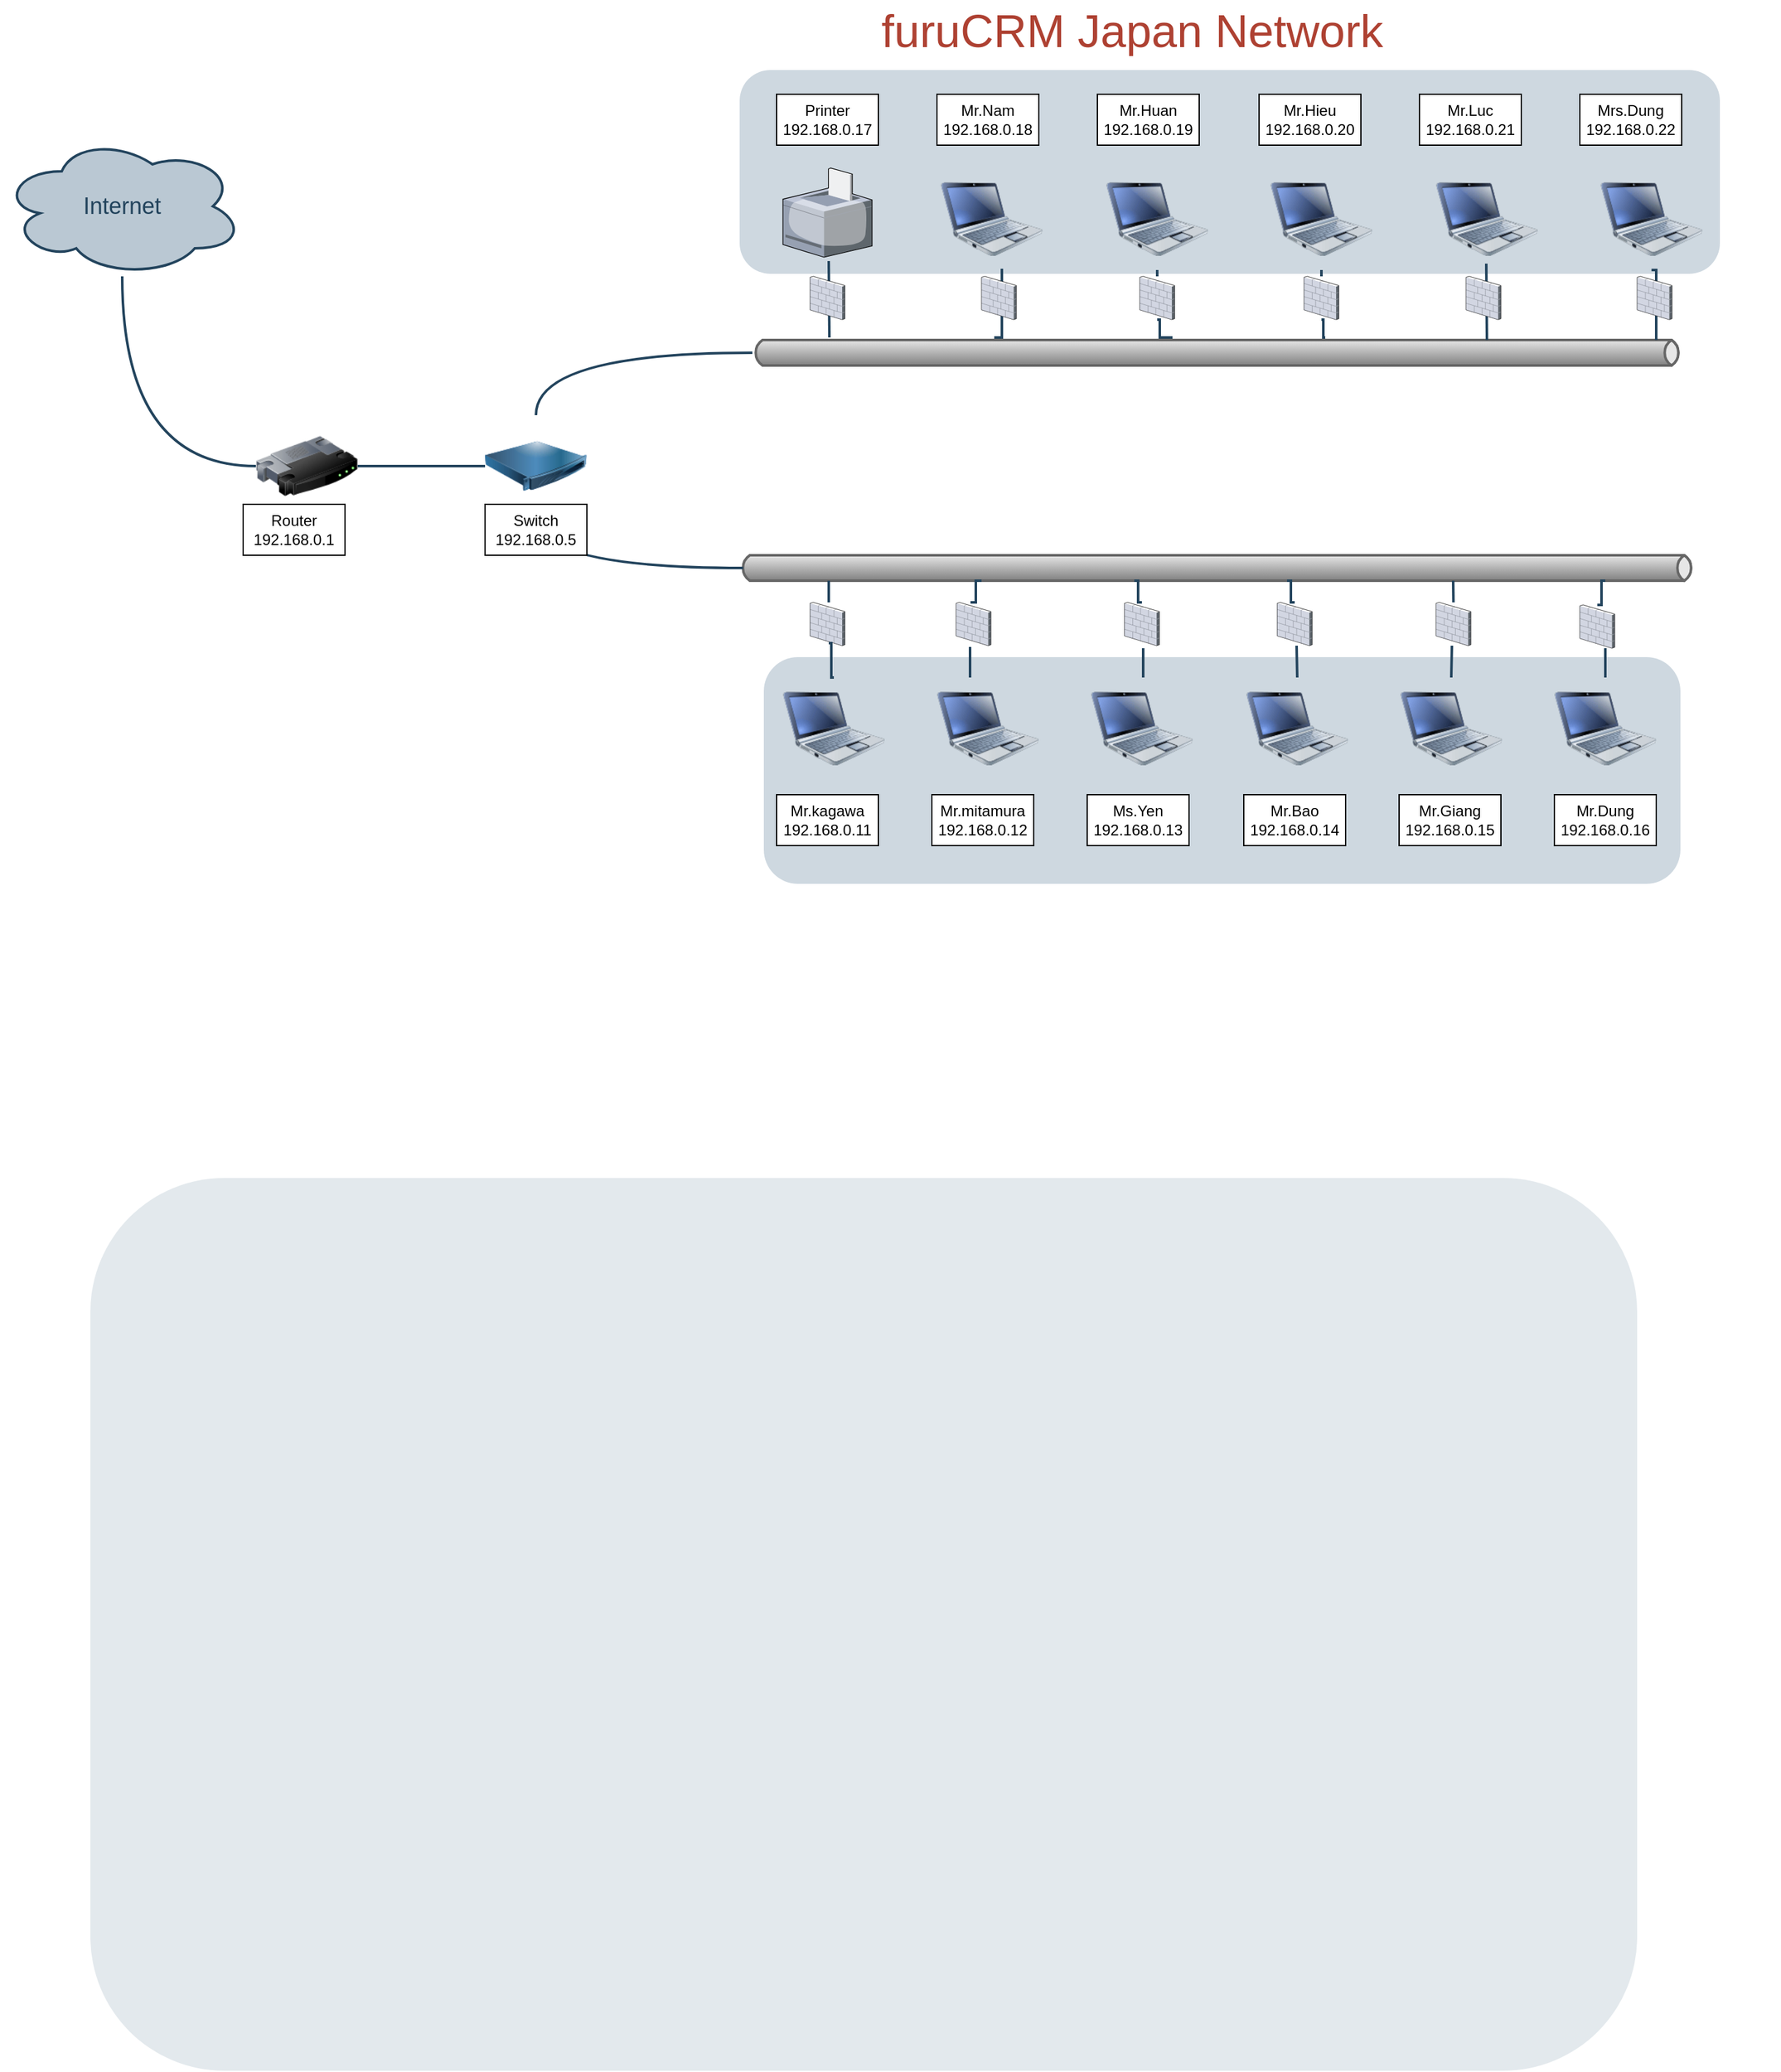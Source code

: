 <mxfile version="20.0.4" type="github">
  <diagram id="a45cf8ec-cd66-6f27-3ac3-be6e809c9e4a" name="Page-1">
    <mxGraphModel dx="2062" dy="1114" grid="1" gridSize="10" guides="1" tooltips="1" connect="1" arrows="1" fold="1" page="1" pageScale="1" pageWidth="827" pageHeight="1169" background="none" math="0" shadow="0">
      <root>
        <mxCell id="0" />
        <mxCell id="1" parent="0" />
        <mxCell id="5" value="" style="rounded=1;whiteSpace=wrap;html=1;shadow=0;strokeColor=none;fillColor=#BAC8D3;gradientColor=none;fontSize=18;fontColor=#AE4132;verticalAlign=top;fontStyle=0;opacity=70;strokeWidth=3;" parent="1" vertex="1">
          <mxGeometry x="719" y="531" width="720" height="178" as="geometry" />
        </mxCell>
        <mxCell id="3" value="" style="rounded=1;whiteSpace=wrap;html=1;shadow=0;strokeColor=none;fillColor=#BAC8D3;gradientColor=none;fontSize=18;fontColor=#F08705;opacity=40;fontStyle=0;strokeWidth=3;" parent="1" vertex="1">
          <mxGeometry x="190" y="940" width="1215" height="701" as="geometry" />
        </mxCell>
        <mxCell id="4" value="" style="rounded=1;whiteSpace=wrap;html=1;shadow=0;strokeColor=none;fillColor=#BAC8D3;gradientColor=none;fontSize=18;fontColor=#AE4132;verticalAlign=top;opacity=70;fontStyle=0;strokeWidth=3;" parent="1" vertex="1">
          <mxGeometry x="700" y="70" width="770" height="160" as="geometry" />
        </mxCell>
        <mxCell id="20" value="" style="strokeWidth=2;strokeColor=#666666;dashed=0;align=center;html=1;fontSize=8;shape=mxgraph.eip.messageChannel;shadow=0;fillColor=#FFFFFF;gradientColor=none;fontColor=#F08705;fontStyle=0" parent="1" vertex="1">
          <mxGeometry x="710" y="282" width="730" height="20" as="geometry" />
        </mxCell>
        <mxCell id="21" value="" style="edgeStyle=elbowEdgeStyle;strokeWidth=2;rounded=0;endArrow=none;startArrow=none;startSize=10;endSize=10;dashed=0;html=1;strokeColor=#23445D;fontSize=18;fontColor=#F08705;startFill=0;endFill=0;fontStyle=0;exitX=0.6;exitY=0.988;exitDx=0;exitDy=0;exitPerimeter=0;" parent="1" source="24" edge="1">
          <mxGeometry relative="1" as="geometry">
            <mxPoint x="890" y="271.5" as="sourcePoint" />
            <mxPoint x="900" y="280" as="targetPoint" />
            <Array as="points">
              <mxPoint x="906" y="250" />
            </Array>
          </mxGeometry>
        </mxCell>
        <mxCell id="24" value="" style="image;html=1;image=img/lib/clip_art/computers/Netbook_128x128.png;shadow=0;strokeColor=#000000;fillColor=#FFFFFF;gradientColor=none;fontSize=18;fontColor=#F08705;fontStyle=0" parent="1" vertex="1">
          <mxGeometry x="858" y="147" width="80" height="80" as="geometry" />
        </mxCell>
        <mxCell id="25" value="" style="image;html=1;image=img/lib/clip_art/computers/Netbook_128x128.png;shadow=0;strokeColor=#000000;fillColor=#FFFFFF;gradientColor=none;fontSize=18;fontColor=#F08705;fontStyle=0" parent="1" vertex="1">
          <mxGeometry x="988" y="147" width="80" height="80" as="geometry" />
        </mxCell>
        <mxCell id="26" value="" style="image;html=1;image=img/lib/clip_art/computers/Netbook_128x128.png;shadow=0;strokeColor=#000000;fillColor=#FFFFFF;gradientColor=none;fontSize=18;fontColor=#F08705;fontStyle=0" parent="1" vertex="1">
          <mxGeometry x="1117" y="147" width="80" height="80" as="geometry" />
        </mxCell>
        <mxCell id="30" value="" style="image;html=1;image=img/lib/clip_art/computers/Netbook_128x128.png;shadow=0;strokeColor=#000000;fillColor=#FFFFFF;gradientColor=none;fontSize=18;fontColor=#F08705;fontStyle=0" parent="1" vertex="1">
          <mxGeometry x="734" y="547" width="80" height="80" as="geometry" />
        </mxCell>
        <mxCell id="31" value="" style="image;html=1;image=img/lib/clip_art/computers/Netbook_128x128.png;shadow=0;strokeColor=#000000;fillColor=#FFFFFF;gradientColor=none;fontSize=18;fontColor=#F08705;fontStyle=0" parent="1" vertex="1">
          <mxGeometry x="855" y="547" width="80" height="80" as="geometry" />
        </mxCell>
        <mxCell id="32" value="" style="image;html=1;image=img/lib/clip_art/computers/Netbook_128x128.png;shadow=0;strokeColor=#000000;fillColor=#FFFFFF;gradientColor=none;fontSize=18;fontColor=#AE4132;fontStyle=0" parent="1" vertex="1">
          <mxGeometry x="976" y="547" width="80" height="80" as="geometry" />
        </mxCell>
        <mxCell id="46" value="" style="strokeWidth=2;strokeColor=#666666;dashed=0;align=center;html=1;fontSize=8;shape=mxgraph.eip.messageChannel;shadow=0;fillColor=#FFFFFF;gradientColor=none;fontColor=#F08705;fontStyle=0" parent="1" vertex="1">
          <mxGeometry x="700" y="451" width="750" height="20" as="geometry" />
        </mxCell>
        <mxCell id="50" value="Internet" style="ellipse;shape=cloud;whiteSpace=wrap;html=1;shadow=0;strokeColor=#23445D;fillColor=#BAC8D3;gradientColor=none;fontSize=18;fontColor=#23445D;fontStyle=0;gradientDirection=north;strokeWidth=2;" parent="1" vertex="1">
          <mxGeometry x="120" y="122" width="190" height="110" as="geometry" />
        </mxCell>
        <mxCell id="84" value="" style="image;html=1;image=img/lib/clip_art/networking/Router_128x128.png;shadow=0;strokeColor=#000000;fillColor=#FFFFFF;gradientColor=none;fontSize=18;fontColor=#F08705;fontStyle=0" parent="1" vertex="1">
          <mxGeometry x="320" y="341" width="80" height="80" as="geometry" />
        </mxCell>
        <mxCell id="85" value="" style="edgeStyle=elbowEdgeStyle;strokeWidth=2;rounded=0;endArrow=none;startArrow=none;startSize=10;endSize=10;dashed=0;html=1;strokeColor=#23445D;fontSize=18;fontColor=#F08705;startFill=0;endFill=0;fontStyle=0;exitX=0.5;exitY=1;exitDx=0;exitDy=0;" parent="1" source="4jzdV4pySs4XSBU5nasK-226" edge="1">
          <mxGeometry relative="1" as="geometry">
            <mxPoint x="1040" y="271.5" as="sourcePoint" />
            <mxPoint x="1040" y="280" as="targetPoint" />
            <Array as="points">
              <mxPoint x="1030" y="260" />
            </Array>
          </mxGeometry>
        </mxCell>
        <mxCell id="86" value="" style="edgeStyle=elbowEdgeStyle;strokeWidth=2;rounded=0;endArrow=none;startArrow=none;startSize=10;endSize=10;dashed=0;html=1;strokeColor=#23445D;fontSize=18;fontColor=#F08705;startFill=0;endFill=0;fontStyle=0;exitX=0.5;exitY=1;exitDx=0;exitDy=0;" parent="1" source="4jzdV4pySs4XSBU5nasK-225" edge="1">
          <mxGeometry relative="1" as="geometry">
            <mxPoint x="1160" y="271.5" as="sourcePoint" />
            <mxPoint x="1160" y="280" as="targetPoint" />
          </mxGeometry>
        </mxCell>
        <mxCell id="115" style="edgeStyle=orthogonalEdgeStyle;rounded=0;html=1;startArrow=none;startFill=0;endArrow=none;endFill=0;fontSize=18;fontColor=#F08705;strokeColor=#23445D;strokeWidth=2;curved=1;fontStyle=0;entryX=0.5;entryY=0;entryDx=0;entryDy=0;" parent="1" source="20" target="162" edge="1">
          <mxGeometry relative="1" as="geometry">
            <mxPoint x="630" y="282" as="sourcePoint" />
            <mxPoint x="530" y="282" as="targetPoint" />
          </mxGeometry>
        </mxCell>
        <mxCell id="116" style="edgeStyle=orthogonalEdgeStyle;rounded=0;html=1;startArrow=none;startFill=0;endArrow=none;endFill=0;fontSize=18;fontColor=#F08705;strokeColor=#23445D;strokeWidth=2;curved=1;fontStyle=0" parent="1" source="84" target="50" edge="1">
          <mxGeometry relative="1" as="geometry" />
        </mxCell>
        <mxCell id="152" value="" style="edgeStyle=elbowEdgeStyle;strokeWidth=2;rounded=0;endArrow=none;startArrow=none;startSize=10;endSize=10;dashed=0;html=1;strokeColor=#23445D;fontSize=18;fontColor=#F08705;startFill=0;endFill=0;fontStyle=0" parent="1" source="84" target="162" edge="1">
          <mxGeometry relative="1" as="geometry">
            <mxPoint x="560.58" y="228.681" as="sourcePoint" />
            <mxPoint x="560.58" y="282.304" as="targetPoint" />
          </mxGeometry>
        </mxCell>
        <mxCell id="162" value="" style="image;html=1;image=img/lib/clip_art/networking/Concentrator_128x128.png;shadow=0;strokeColor=#000000;fillColor=#F2F2F2;gradientColor=none;fontSize=18;fontColor=#F08705;fontStyle=0" parent="1" vertex="1">
          <mxGeometry x="500" y="341" width="80" height="80" as="geometry" />
        </mxCell>
        <mxCell id="168" value="furuCRM Japan Network" style="text;html=1;strokeColor=none;fillColor=none;align=center;verticalAlign=middle;whiteSpace=wrap;overflow=hidden;shadow=0;fontSize=36;fontColor=#AE4132;fontStyle=0" parent="1" vertex="1">
          <mxGeometry x="500" y="15" width="1017" height="45" as="geometry" />
        </mxCell>
        <mxCell id="171" style="edgeStyle=orthogonalEdgeStyle;rounded=0;jumpStyle=none;html=1;exitX=0;exitY=0.5;entryX=0;entryY=0.5;shadow=0;labelBackgroundColor=none;startArrow=none;startFill=0;endArrow=classic;endFill=1;endSize=6;jettySize=auto;orthogonalLoop=1;strokeColor=#23445D;strokeWidth=2;fillColor=#F08705;fontFamily=Helvetica;fontSize=14;fontColor=#F08705;align=left;fontStyle=0" parent="1" source="168" target="168" edge="1">
          <mxGeometry relative="1" as="geometry" />
        </mxCell>
        <mxCell id="4jzdV4pySs4XSBU5nasK-174" style="edgeStyle=orthogonalEdgeStyle;rounded=0;html=1;startArrow=none;startFill=0;endArrow=none;endFill=0;fontSize=18;fontColor=#F08705;strokeColor=#23445D;strokeWidth=2;curved=1;fontStyle=0;entryX=0.5;entryY=1;entryDx=0;entryDy=0;exitX=0;exitY=0.5;exitDx=2.7;exitDy=0;exitPerimeter=0;" edge="1" parent="1" source="46" target="162">
          <mxGeometry relative="1" as="geometry">
            <mxPoint x="680" y="462" as="sourcePoint" />
            <mxPoint x="530" y="511" as="targetPoint" />
          </mxGeometry>
        </mxCell>
        <mxCell id="4jzdV4pySs4XSBU5nasK-175" value="" style="verticalLabelPosition=bottom;sketch=0;aspect=fixed;html=1;verticalAlign=top;strokeColor=none;align=center;outlineConnect=0;shape=mxgraph.citrix.printer;" vertex="1" parent="1">
          <mxGeometry x="734" y="147" width="70" height="70" as="geometry" />
        </mxCell>
        <mxCell id="4jzdV4pySs4XSBU5nasK-181" value="" style="edgeStyle=elbowEdgeStyle;strokeWidth=2;rounded=0;endArrow=none;startArrow=none;startSize=10;endSize=10;dashed=0;html=1;strokeColor=#23445D;fontSize=18;fontColor=#F08705;startFill=0;endFill=0;fontStyle=0;entryX=0;entryY=1;entryDx=70;entryDy=0;entryPerimeter=0;" edge="1" parent="1" source="4jzdV4pySs4XSBU5nasK-234" target="46">
          <mxGeometry relative="1" as="geometry">
            <mxPoint x="774" y="552" as="sourcePoint" />
            <mxPoint x="769" y="516" as="targetPoint" />
          </mxGeometry>
        </mxCell>
        <mxCell id="4jzdV4pySs4XSBU5nasK-182" value="" style="edgeStyle=elbowEdgeStyle;strokeWidth=2;rounded=0;endArrow=none;startArrow=none;startSize=10;endSize=10;dashed=0;html=1;strokeColor=#23445D;fontSize=18;fontColor=#F08705;startFill=0;endFill=0;fontStyle=0;exitX=0.413;exitY=0;exitDx=0;exitDy=0;exitPerimeter=0;entryX=0;entryY=1;entryDx=190;entryDy=0;entryPerimeter=0;" edge="1" parent="1" source="4jzdV4pySs4XSBU5nasK-233" target="46">
          <mxGeometry relative="1" as="geometry">
            <mxPoint x="890" y="552" as="sourcePoint" />
            <mxPoint x="890" y="516" as="targetPoint" />
          </mxGeometry>
        </mxCell>
        <mxCell id="4jzdV4pySs4XSBU5nasK-183" value="" style="edgeStyle=elbowEdgeStyle;strokeWidth=2;rounded=0;endArrow=none;startArrow=none;startSize=10;endSize=10;dashed=0;html=1;strokeColor=#23445D;fontSize=18;fontColor=#F08705;startFill=0;endFill=0;fontStyle=0;entryX=0;entryY=1;entryDx=310;entryDy=0;entryPerimeter=0;exitX=0.5;exitY=0;exitDx=0;exitDy=0;" edge="1" parent="1" source="4jzdV4pySs4XSBU5nasK-232" target="46">
          <mxGeometry relative="1" as="geometry">
            <mxPoint x="1010" y="552" as="sourcePoint" />
            <mxPoint x="1010" y="522" as="targetPoint" />
          </mxGeometry>
        </mxCell>
        <mxCell id="4jzdV4pySs4XSBU5nasK-191" value="Mr.kagawa&lt;br&gt;192.168.0.11" style="rounded=0;whiteSpace=wrap;html=1;" vertex="1" parent="1">
          <mxGeometry x="729" y="639" width="80" height="40" as="geometry" />
        </mxCell>
        <mxCell id="4jzdV4pySs4XSBU5nasK-192" value="Mr.mitamura&lt;br&gt;192.168.0.12" style="rounded=0;whiteSpace=wrap;html=1;" vertex="1" parent="1">
          <mxGeometry x="851" y="639" width="80" height="40" as="geometry" />
        </mxCell>
        <mxCell id="4jzdV4pySs4XSBU5nasK-193" value="Router&lt;br&gt;192.168.0.1" style="rounded=0;whiteSpace=wrap;html=1;" vertex="1" parent="1">
          <mxGeometry x="310" y="411" width="80" height="40" as="geometry" />
        </mxCell>
        <mxCell id="4jzdV4pySs4XSBU5nasK-194" value="Mr.Huan&lt;br&gt;192.168.0.19" style="rounded=0;whiteSpace=wrap;html=1;flipH=1;" vertex="1" parent="1">
          <mxGeometry x="981" y="89" width="80" height="40" as="geometry" />
        </mxCell>
        <mxCell id="4jzdV4pySs4XSBU5nasK-195" value="Mr.Nam&lt;br&gt;192.168.0.18" style="rounded=0;whiteSpace=wrap;html=1;flipH=1;" vertex="1" parent="1">
          <mxGeometry x="855" y="89" width="80" height="40" as="geometry" />
        </mxCell>
        <mxCell id="4jzdV4pySs4XSBU5nasK-196" value="Mr.Dung&lt;br&gt;192.168.0.16" style="rounded=0;whiteSpace=wrap;html=1;" vertex="1" parent="1">
          <mxGeometry x="1340" y="639" width="80" height="40" as="geometry" />
        </mxCell>
        <mxCell id="4jzdV4pySs4XSBU5nasK-197" value="Mr.Giang&lt;br&gt;192.168.0.15" style="rounded=0;whiteSpace=wrap;html=1;" vertex="1" parent="1">
          <mxGeometry x="1218" y="639" width="80" height="40" as="geometry" />
        </mxCell>
        <mxCell id="4jzdV4pySs4XSBU5nasK-198" value="Mr.Bao&lt;br&gt;192.168.0.14" style="rounded=0;whiteSpace=wrap;html=1;" vertex="1" parent="1">
          <mxGeometry x="1096" y="639" width="80" height="40" as="geometry" />
        </mxCell>
        <mxCell id="4jzdV4pySs4XSBU5nasK-199" value="Ms.Yen&lt;br&gt;192.168.0.13" style="rounded=0;whiteSpace=wrap;html=1;" vertex="1" parent="1">
          <mxGeometry x="973" y="639" width="80" height="40" as="geometry" />
        </mxCell>
        <mxCell id="4jzdV4pySs4XSBU5nasK-200" value="" style="image;html=1;image=img/lib/clip_art/computers/Netbook_128x128.png;shadow=0;strokeColor=#000000;fillColor=#FFFFFF;gradientColor=none;fontSize=18;fontColor=#AE4132;fontStyle=0" vertex="1" parent="1">
          <mxGeometry x="1098" y="547" width="80" height="80" as="geometry" />
        </mxCell>
        <mxCell id="4jzdV4pySs4XSBU5nasK-201" value="" style="image;html=1;image=img/lib/clip_art/computers/Netbook_128x128.png;shadow=0;strokeColor=#000000;fillColor=#FFFFFF;gradientColor=none;fontSize=18;fontColor=#AE4132;fontStyle=0" vertex="1" parent="1">
          <mxGeometry x="1219" y="547" width="80" height="80" as="geometry" />
        </mxCell>
        <mxCell id="4jzdV4pySs4XSBU5nasK-202" value="" style="image;html=1;image=img/lib/clip_art/computers/Netbook_128x128.png;shadow=0;strokeColor=#000000;fillColor=#FFFFFF;gradientColor=none;fontSize=18;fontColor=#AE4132;fontStyle=0" vertex="1" parent="1">
          <mxGeometry x="1340" y="547" width="80" height="80" as="geometry" />
        </mxCell>
        <mxCell id="4jzdV4pySs4XSBU5nasK-204" value="Printer&lt;br&gt;192.168.0.17" style="rounded=0;whiteSpace=wrap;html=1;flipH=1;" vertex="1" parent="1">
          <mxGeometry x="729" y="89" width="80" height="40" as="geometry" />
        </mxCell>
        <mxCell id="4jzdV4pySs4XSBU5nasK-206" value="Mr.Hieu&lt;br&gt;192.168.0.20" style="rounded=0;whiteSpace=wrap;html=1;flipH=1;" vertex="1" parent="1">
          <mxGeometry x="1108" y="89" width="80" height="40" as="geometry" />
        </mxCell>
        <mxCell id="4jzdV4pySs4XSBU5nasK-207" value="" style="image;html=1;image=img/lib/clip_art/computers/Netbook_128x128.png;shadow=0;strokeColor=#000000;fillColor=#FFFFFF;gradientColor=none;fontSize=18;fontColor=#F08705;fontStyle=0" vertex="1" parent="1">
          <mxGeometry x="1247" y="147" width="80" height="80" as="geometry" />
        </mxCell>
        <mxCell id="4jzdV4pySs4XSBU5nasK-209" value="Mr.Luc&lt;br&gt;192.168.0.21" style="rounded=0;whiteSpace=wrap;html=1;flipH=1;" vertex="1" parent="1">
          <mxGeometry x="1234" y="89" width="80" height="40" as="geometry" />
        </mxCell>
        <mxCell id="4jzdV4pySs4XSBU5nasK-215" value="" style="image;html=1;image=img/lib/clip_art/computers/Netbook_128x128.png;shadow=0;strokeColor=#000000;fillColor=#FFFFFF;gradientColor=none;fontSize=18;fontColor=#F08705;fontStyle=0" vertex="1" parent="1">
          <mxGeometry x="1376.29" y="147" width="80" height="80" as="geometry" />
        </mxCell>
        <mxCell id="4jzdV4pySs4XSBU5nasK-217" value="Mrs.Dung&lt;br&gt;192.168.0.22" style="rounded=0;whiteSpace=wrap;html=1;flipH=1;" vertex="1" parent="1">
          <mxGeometry x="1360" y="89" width="80" height="40" as="geometry" />
        </mxCell>
        <mxCell id="4jzdV4pySs4XSBU5nasK-218" value="" style="edgeStyle=elbowEdgeStyle;strokeWidth=2;rounded=0;endArrow=none;startArrow=none;startSize=10;endSize=10;dashed=0;html=1;strokeColor=#23445D;fontSize=18;fontColor=#F08705;startFill=0;endFill=0;fontStyle=0;entryX=0;entryY=1;entryDx=430;entryDy=0;entryPerimeter=0;exitX=0.5;exitY=0;exitDx=0;exitDy=0;" edge="1" parent="1" source="4jzdV4pySs4XSBU5nasK-231" target="46">
          <mxGeometry relative="1" as="geometry">
            <mxPoint x="1118" y="557" as="sourcePoint" />
            <mxPoint x="1112" y="481" as="targetPoint" />
          </mxGeometry>
        </mxCell>
        <mxCell id="4jzdV4pySs4XSBU5nasK-219" value="" style="edgeStyle=elbowEdgeStyle;strokeWidth=2;rounded=0;endArrow=none;startArrow=none;startSize=10;endSize=10;dashed=0;html=1;strokeColor=#23445D;fontSize=18;fontColor=#F08705;startFill=0;endFill=0;fontStyle=0;exitX=0.5;exitY=0;exitDx=0;exitDy=0;entryX=0;entryY=1;entryDx=560;entryDy=0;entryPerimeter=0;" edge="1" parent="1" source="4jzdV4pySs4XSBU5nasK-184" target="46">
          <mxGeometry relative="1" as="geometry">
            <mxPoint x="1249" y="560" as="sourcePoint" />
            <mxPoint x="1270" y="470" as="targetPoint" />
            <Array as="points" />
          </mxGeometry>
        </mxCell>
        <mxCell id="4jzdV4pySs4XSBU5nasK-220" value="" style="edgeStyle=elbowEdgeStyle;strokeWidth=2;rounded=0;endArrow=none;startArrow=none;startSize=10;endSize=10;dashed=0;html=1;strokeColor=#23445D;fontSize=18;fontColor=#F08705;startFill=0;endFill=0;fontStyle=0;exitX=0.5;exitY=0;exitDx=0;exitDy=0;" edge="1" parent="1" source="4jzdV4pySs4XSBU5nasK-241">
          <mxGeometry relative="1" as="geometry">
            <mxPoint x="1360" y="556" as="sourcePoint" />
            <mxPoint x="1380" y="471" as="targetPoint" />
            <Array as="points" />
          </mxGeometry>
        </mxCell>
        <mxCell id="4jzdV4pySs4XSBU5nasK-221" value="" style="edgeStyle=elbowEdgeStyle;strokeWidth=2;rounded=0;endArrow=none;startArrow=none;startSize=10;endSize=10;dashed=0;html=1;strokeColor=#23445D;fontSize=18;fontColor=#F08705;startFill=0;endFill=0;fontStyle=0;exitX=0.5;exitY=1;exitDx=0;exitDy=0;entryX=0;entryY=0;entryDx=710;entryDy=0;entryPerimeter=0;" edge="1" parent="1" source="4jzdV4pySs4XSBU5nasK-215" target="20">
          <mxGeometry relative="1" as="geometry">
            <mxPoint x="1167" y="237" as="sourcePoint" />
            <mxPoint x="1170" y="290" as="targetPoint" />
            <Array as="points">
              <mxPoint x="1420" y="240" />
            </Array>
          </mxGeometry>
        </mxCell>
        <mxCell id="4jzdV4pySs4XSBU5nasK-222" value="" style="edgeStyle=elbowEdgeStyle;strokeWidth=2;rounded=0;endArrow=none;startArrow=none;startSize=10;endSize=10;dashed=0;html=1;strokeColor=#23445D;fontSize=18;fontColor=#F08705;startFill=0;endFill=0;fontStyle=0;" edge="1" parent="1">
          <mxGeometry relative="1" as="geometry">
            <mxPoint x="770" y="220" as="sourcePoint" />
            <mxPoint x="770.5" y="280" as="targetPoint" />
          </mxGeometry>
        </mxCell>
        <mxCell id="4jzdV4pySs4XSBU5nasK-223" value="" style="edgeStyle=elbowEdgeStyle;strokeWidth=2;rounded=0;endArrow=none;startArrow=none;startSize=10;endSize=10;dashed=0;html=1;strokeColor=#23445D;fontSize=18;fontColor=#F08705;startFill=0;endFill=0;fontStyle=0;" edge="1" parent="1">
          <mxGeometry relative="1" as="geometry">
            <mxPoint x="1286.5" y="222" as="sourcePoint" />
            <mxPoint x="1287" y="282" as="targetPoint" />
          </mxGeometry>
        </mxCell>
        <mxCell id="4jzdV4pySs4XSBU5nasK-224" value="" style="verticalLabelPosition=bottom;sketch=0;aspect=fixed;html=1;verticalAlign=top;strokeColor=none;align=center;outlineConnect=0;shape=mxgraph.citrix.firewall;" vertex="1" parent="1">
          <mxGeometry x="1270.58" y="232" width="27.42" height="34" as="geometry" />
        </mxCell>
        <mxCell id="4jzdV4pySs4XSBU5nasK-227" value="" style="verticalLabelPosition=bottom;sketch=0;aspect=fixed;html=1;verticalAlign=top;strokeColor=none;align=center;outlineConnect=0;shape=mxgraph.citrix.firewall;" vertex="1" parent="1">
          <mxGeometry x="890" y="232" width="27.42" height="34" as="geometry" />
        </mxCell>
        <mxCell id="4jzdV4pySs4XSBU5nasK-228" value="" style="verticalLabelPosition=bottom;sketch=0;aspect=fixed;html=1;verticalAlign=top;strokeColor=none;align=center;outlineConnect=0;shape=mxgraph.citrix.firewall;" vertex="1" parent="1">
          <mxGeometry x="755.29" y="232" width="27.42" height="34" as="geometry" />
        </mxCell>
        <mxCell id="4jzdV4pySs4XSBU5nasK-226" value="" style="verticalLabelPosition=bottom;sketch=0;aspect=fixed;html=1;verticalAlign=top;strokeColor=none;align=center;outlineConnect=0;shape=mxgraph.citrix.firewall;" vertex="1" parent="1">
          <mxGeometry x="1014.29" y="232" width="27.42" height="34" as="geometry" />
        </mxCell>
        <mxCell id="4jzdV4pySs4XSBU5nasK-229" value="" style="edgeStyle=elbowEdgeStyle;strokeWidth=2;rounded=0;endArrow=none;startArrow=none;startSize=10;endSize=10;dashed=0;html=1;strokeColor=#23445D;fontSize=18;fontColor=#F08705;startFill=0;endFill=0;fontStyle=0;exitX=0.5;exitY=1;exitDx=0;exitDy=0;" edge="1" parent="1" source="25" target="4jzdV4pySs4XSBU5nasK-226">
          <mxGeometry relative="1" as="geometry">
            <mxPoint x="1028" y="227" as="sourcePoint" />
            <mxPoint x="1040" y="280" as="targetPoint" />
            <Array as="points" />
          </mxGeometry>
        </mxCell>
        <mxCell id="4jzdV4pySs4XSBU5nasK-225" value="" style="verticalLabelPosition=bottom;sketch=0;aspect=fixed;html=1;verticalAlign=top;strokeColor=none;align=center;outlineConnect=0;shape=mxgraph.citrix.firewall;" vertex="1" parent="1">
          <mxGeometry x="1143.29" y="232" width="27.42" height="34" as="geometry" />
        </mxCell>
        <mxCell id="4jzdV4pySs4XSBU5nasK-230" value="" style="edgeStyle=elbowEdgeStyle;strokeWidth=2;rounded=0;endArrow=none;startArrow=none;startSize=10;endSize=10;dashed=0;html=1;strokeColor=#23445D;fontSize=18;fontColor=#F08705;startFill=0;endFill=0;fontStyle=0;exitX=0.5;exitY=1;exitDx=0;exitDy=0;" edge="1" parent="1" source="26" target="4jzdV4pySs4XSBU5nasK-225">
          <mxGeometry relative="1" as="geometry">
            <mxPoint x="1157" y="227" as="sourcePoint" />
            <mxPoint x="1160" y="280" as="targetPoint" />
          </mxGeometry>
        </mxCell>
        <mxCell id="4jzdV4pySs4XSBU5nasK-235" value="" style="verticalLabelPosition=bottom;sketch=0;aspect=fixed;html=1;verticalAlign=top;strokeColor=none;align=center;outlineConnect=0;shape=mxgraph.citrix.firewall;" vertex="1" parent="1">
          <mxGeometry x="1405" y="232" width="27.42" height="34" as="geometry" />
        </mxCell>
        <mxCell id="4jzdV4pySs4XSBU5nasK-234" value="" style="verticalLabelPosition=bottom;sketch=0;aspect=fixed;html=1;verticalAlign=top;strokeColor=none;align=center;outlineConnect=0;shape=mxgraph.citrix.firewall;" vertex="1" parent="1">
          <mxGeometry x="755.29" y="488" width="27.42" height="34" as="geometry" />
        </mxCell>
        <mxCell id="4jzdV4pySs4XSBU5nasK-233" value="" style="verticalLabelPosition=bottom;sketch=0;aspect=fixed;html=1;verticalAlign=top;strokeColor=none;align=center;outlineConnect=0;shape=mxgraph.citrix.firewall;" vertex="1" parent="1">
          <mxGeometry x="870" y="488" width="27.42" height="34" as="geometry" />
        </mxCell>
        <mxCell id="4jzdV4pySs4XSBU5nasK-232" value="" style="verticalLabelPosition=bottom;sketch=0;aspect=fixed;html=1;verticalAlign=top;strokeColor=none;align=center;outlineConnect=0;shape=mxgraph.citrix.firewall;" vertex="1" parent="1">
          <mxGeometry x="1002.29" y="488" width="27.42" height="34" as="geometry" />
        </mxCell>
        <mxCell id="4jzdV4pySs4XSBU5nasK-231" value="" style="verticalLabelPosition=bottom;sketch=0;aspect=fixed;html=1;verticalAlign=top;strokeColor=none;align=center;outlineConnect=0;shape=mxgraph.citrix.firewall;" vertex="1" parent="1">
          <mxGeometry x="1122.29" y="488" width="27.42" height="34" as="geometry" />
        </mxCell>
        <mxCell id="4jzdV4pySs4XSBU5nasK-184" value="" style="verticalLabelPosition=bottom;sketch=0;aspect=fixed;html=1;verticalAlign=top;strokeColor=none;align=center;outlineConnect=0;shape=mxgraph.citrix.firewall;" vertex="1" parent="1">
          <mxGeometry x="1247" y="488" width="27.42" height="34" as="geometry" />
        </mxCell>
        <mxCell id="4jzdV4pySs4XSBU5nasK-241" value="" style="verticalLabelPosition=bottom;sketch=0;aspect=fixed;html=1;verticalAlign=top;strokeColor=none;align=center;outlineConnect=0;shape=mxgraph.citrix.firewall;" vertex="1" parent="1">
          <mxGeometry x="1360" y="490" width="27.42" height="34" as="geometry" />
        </mxCell>
        <mxCell id="4jzdV4pySs4XSBU5nasK-242" value="" style="edgeStyle=elbowEdgeStyle;strokeWidth=2;rounded=0;endArrow=none;startArrow=none;startSize=10;endSize=10;dashed=0;html=1;strokeColor=#23445D;fontSize=18;fontColor=#F08705;startFill=0;endFill=0;fontStyle=0;exitX=0.5;exitY=0;exitDx=0;exitDy=0;" edge="1" parent="1" source="4jzdV4pySs4XSBU5nasK-202" target="4jzdV4pySs4XSBU5nasK-241">
          <mxGeometry relative="1" as="geometry">
            <mxPoint x="1380" y="547" as="sourcePoint" />
            <mxPoint x="1380" y="471" as="targetPoint" />
            <Array as="points">
              <mxPoint x="1380" y="510" />
            </Array>
          </mxGeometry>
        </mxCell>
        <mxCell id="4jzdV4pySs4XSBU5nasK-247" value="" style="edgeStyle=elbowEdgeStyle;strokeWidth=2;rounded=0;endArrow=none;startArrow=none;startSize=10;endSize=10;dashed=0;html=1;strokeColor=#23445D;fontSize=18;fontColor=#F08705;startFill=0;endFill=0;fontStyle=0;entryX=0;entryY=1;entryDx=70;entryDy=0;entryPerimeter=0;exitX=0.5;exitY=0;exitDx=0;exitDy=0;" edge="1" parent="1" source="30">
          <mxGeometry relative="1" as="geometry">
            <mxPoint x="770" y="537" as="sourcePoint" />
            <mxPoint x="770" y="520" as="targetPoint" />
          </mxGeometry>
        </mxCell>
        <mxCell id="4jzdV4pySs4XSBU5nasK-249" value="" style="edgeStyle=elbowEdgeStyle;strokeWidth=2;rounded=0;endArrow=none;startArrow=none;startSize=10;endSize=10;dashed=0;html=1;strokeColor=#23445D;fontSize=18;fontColor=#F08705;startFill=0;endFill=0;fontStyle=0;entryX=0;entryY=1;entryDx=70;entryDy=0;entryPerimeter=0;" edge="1" parent="1" source="31">
          <mxGeometry relative="1" as="geometry">
            <mxPoint x="881" y="540" as="sourcePoint" />
            <mxPoint x="881" y="523" as="targetPoint" />
          </mxGeometry>
        </mxCell>
        <mxCell id="4jzdV4pySs4XSBU5nasK-250" value="" style="edgeStyle=elbowEdgeStyle;strokeWidth=2;rounded=0;endArrow=none;startArrow=none;startSize=10;endSize=10;dashed=0;html=1;strokeColor=#23445D;fontSize=18;fontColor=#F08705;startFill=0;endFill=0;fontStyle=0;entryX=0;entryY=1;entryDx=70;entryDy=0;entryPerimeter=0;" edge="1" parent="1" source="32">
          <mxGeometry relative="1" as="geometry">
            <mxPoint x="1017" y="541" as="sourcePoint" />
            <mxPoint x="1017" y="524" as="targetPoint" />
          </mxGeometry>
        </mxCell>
        <mxCell id="4jzdV4pySs4XSBU5nasK-251" value="" style="edgeStyle=elbowEdgeStyle;strokeWidth=2;rounded=0;endArrow=none;startArrow=none;startSize=10;endSize=10;dashed=0;html=1;strokeColor=#23445D;fontSize=18;fontColor=#F08705;startFill=0;endFill=0;fontStyle=0;entryX=0;entryY=1;entryDx=70;entryDy=0;entryPerimeter=0;exitX=0.5;exitY=0;exitDx=0;exitDy=0;" edge="1" parent="1" source="4jzdV4pySs4XSBU5nasK-200">
          <mxGeometry relative="1" as="geometry">
            <mxPoint x="1137" y="539" as="sourcePoint" />
            <mxPoint x="1137" y="522" as="targetPoint" />
          </mxGeometry>
        </mxCell>
        <mxCell id="4jzdV4pySs4XSBU5nasK-252" value="" style="edgeStyle=elbowEdgeStyle;strokeWidth=2;rounded=0;endArrow=none;startArrow=none;startSize=10;endSize=10;dashed=0;html=1;strokeColor=#23445D;fontSize=18;fontColor=#F08705;startFill=0;endFill=0;fontStyle=0;entryX=0;entryY=1;entryDx=70;entryDy=0;entryPerimeter=0;exitX=0.5;exitY=0;exitDx=0;exitDy=0;" edge="1" parent="1" source="4jzdV4pySs4XSBU5nasK-201">
          <mxGeometry relative="1" as="geometry">
            <mxPoint x="1260" y="539" as="sourcePoint" />
            <mxPoint x="1260" y="522" as="targetPoint" />
          </mxGeometry>
        </mxCell>
        <mxCell id="4jzdV4pySs4XSBU5nasK-253" value="Switch&lt;br&gt;192.168.0.5" style="rounded=0;whiteSpace=wrap;html=1;" vertex="1" parent="1">
          <mxGeometry x="500" y="411" width="80" height="40" as="geometry" />
        </mxCell>
      </root>
    </mxGraphModel>
  </diagram>
</mxfile>
